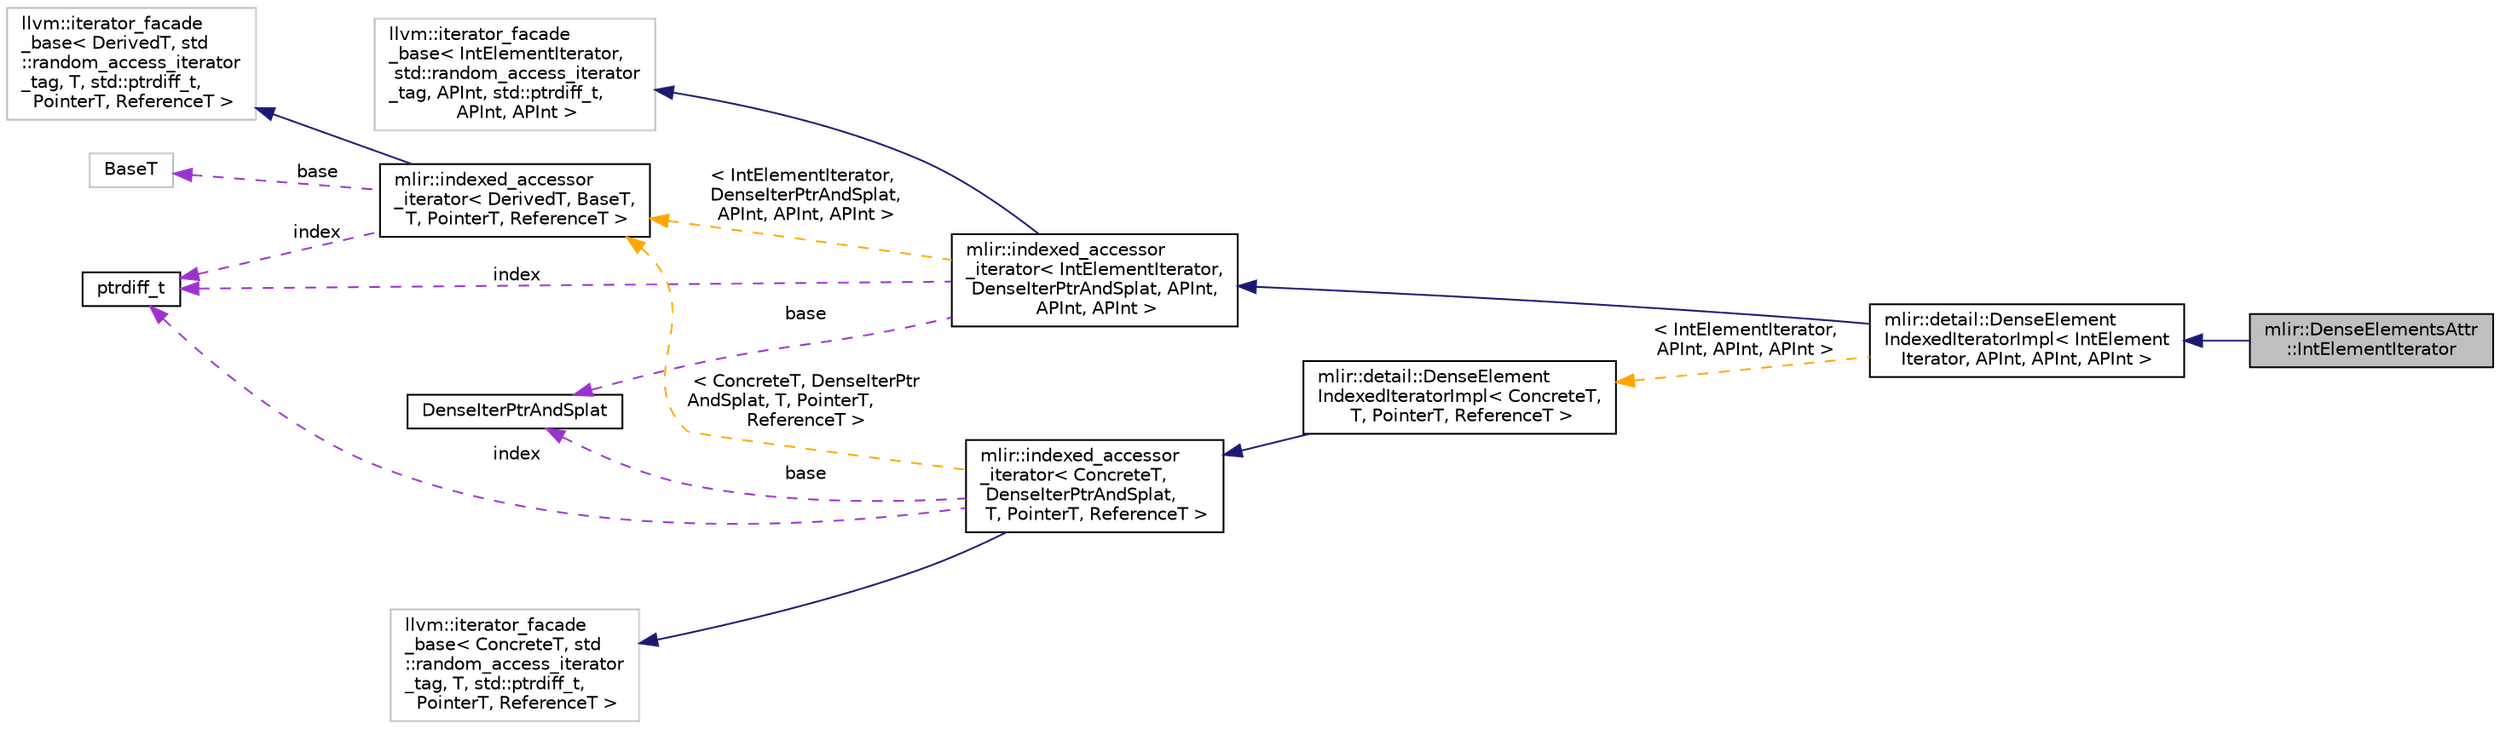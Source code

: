 digraph "mlir::DenseElementsAttr::IntElementIterator"
{
  bgcolor="transparent";
  edge [fontname="Helvetica",fontsize="10",labelfontname="Helvetica",labelfontsize="10"];
  node [fontname="Helvetica",fontsize="10",shape=record];
  rankdir="LR";
  Node9 [label="mlir::DenseElementsAttr\l::IntElementIterator",height=0.2,width=0.4,color="black", fillcolor="grey75", style="filled", fontcolor="black"];
  Node10 -> Node9 [dir="back",color="midnightblue",fontsize="10",style="solid",fontname="Helvetica"];
  Node10 [label="mlir::detail::DenseElement\lIndexedIteratorImpl\< IntElement\lIterator, APInt, APInt, APInt \>",height=0.2,width=0.4,color="black",URL="$classmlir_1_1detail_1_1DenseElementIndexedIteratorImpl.html"];
  Node11 -> Node10 [dir="back",color="midnightblue",fontsize="10",style="solid",fontname="Helvetica"];
  Node11 [label="mlir::indexed_accessor\l_iterator\< IntElementIterator,\l DenseIterPtrAndSplat, APInt,\l APInt, APInt \>",height=0.2,width=0.4,color="black",URL="$classmlir_1_1indexed__accessor__iterator.html"];
  Node12 -> Node11 [dir="back",color="midnightblue",fontsize="10",style="solid",fontname="Helvetica"];
  Node12 [label="llvm::iterator_facade\l_base\< IntElementIterator,\l std::random_access_iterator\l_tag, APInt, std::ptrdiff_t,\l APInt, APInt \>",height=0.2,width=0.4,color="grey75"];
  Node13 -> Node11 [dir="back",color="darkorchid3",fontsize="10",style="dashed",label=" index" ,fontname="Helvetica"];
  Node13 [label="ptrdiff_t",height=0.2,width=0.4,color="black",URL="$classptrdiff__t.html"];
  Node14 -> Node11 [dir="back",color="darkorchid3",fontsize="10",style="dashed",label=" base" ,fontname="Helvetica"];
  Node14 [label="DenseIterPtrAndSplat",height=0.2,width=0.4,color="black",URL="$classDenseIterPtrAndSplat.html"];
  Node15 -> Node11 [dir="back",color="orange",fontsize="10",style="dashed",label=" \< IntElementIterator,\l DenseIterPtrAndSplat,\l APInt, APInt, APInt \>" ,fontname="Helvetica"];
  Node15 [label="mlir::indexed_accessor\l_iterator\< DerivedT, BaseT,\l T, PointerT, ReferenceT \>",height=0.2,width=0.4,color="black",URL="$classmlir_1_1indexed__accessor__iterator.html",tooltip="A utility class used to implement an iterator that contains some base object and an index..."];
  Node16 -> Node15 [dir="back",color="midnightblue",fontsize="10",style="solid",fontname="Helvetica"];
  Node16 [label="llvm::iterator_facade\l_base\< DerivedT, std\l::random_access_iterator\l_tag, T, std::ptrdiff_t,\l PointerT, ReferenceT \>",height=0.2,width=0.4,color="grey75"];
  Node13 -> Node15 [dir="back",color="darkorchid3",fontsize="10",style="dashed",label=" index" ,fontname="Helvetica"];
  Node17 -> Node15 [dir="back",color="darkorchid3",fontsize="10",style="dashed",label=" base" ,fontname="Helvetica"];
  Node17 [label="BaseT",height=0.2,width=0.4,color="grey75"];
  Node18 -> Node10 [dir="back",color="orange",fontsize="10",style="dashed",label=" \< IntElementIterator,\l APInt, APInt, APInt \>" ,fontname="Helvetica"];
  Node18 [label="mlir::detail::DenseElement\lIndexedIteratorImpl\< ConcreteT,\l T, PointerT, ReferenceT \>",height=0.2,width=0.4,color="black",URL="$classmlir_1_1detail_1_1DenseElementIndexedIteratorImpl.html",tooltip="Impl iterator for indexed DenseElementAttr iterators that records a data pointer and data index that ..."];
  Node19 -> Node18 [dir="back",color="midnightblue",fontsize="10",style="solid",fontname="Helvetica"];
  Node19 [label="mlir::indexed_accessor\l_iterator\< ConcreteT,\l DenseIterPtrAndSplat,\l T, PointerT, ReferenceT \>",height=0.2,width=0.4,color="black",URL="$classmlir_1_1indexed__accessor__iterator.html"];
  Node20 -> Node19 [dir="back",color="midnightblue",fontsize="10",style="solid",fontname="Helvetica"];
  Node20 [label="llvm::iterator_facade\l_base\< ConcreteT, std\l::random_access_iterator\l_tag, T, std::ptrdiff_t,\l PointerT, ReferenceT \>",height=0.2,width=0.4,color="grey75"];
  Node13 -> Node19 [dir="back",color="darkorchid3",fontsize="10",style="dashed",label=" index" ,fontname="Helvetica"];
  Node14 -> Node19 [dir="back",color="darkorchid3",fontsize="10",style="dashed",label=" base" ,fontname="Helvetica"];
  Node15 -> Node19 [dir="back",color="orange",fontsize="10",style="dashed",label=" \< ConcreteT, DenseIterPtr\lAndSplat, T, PointerT,\l ReferenceT \>" ,fontname="Helvetica"];
}
